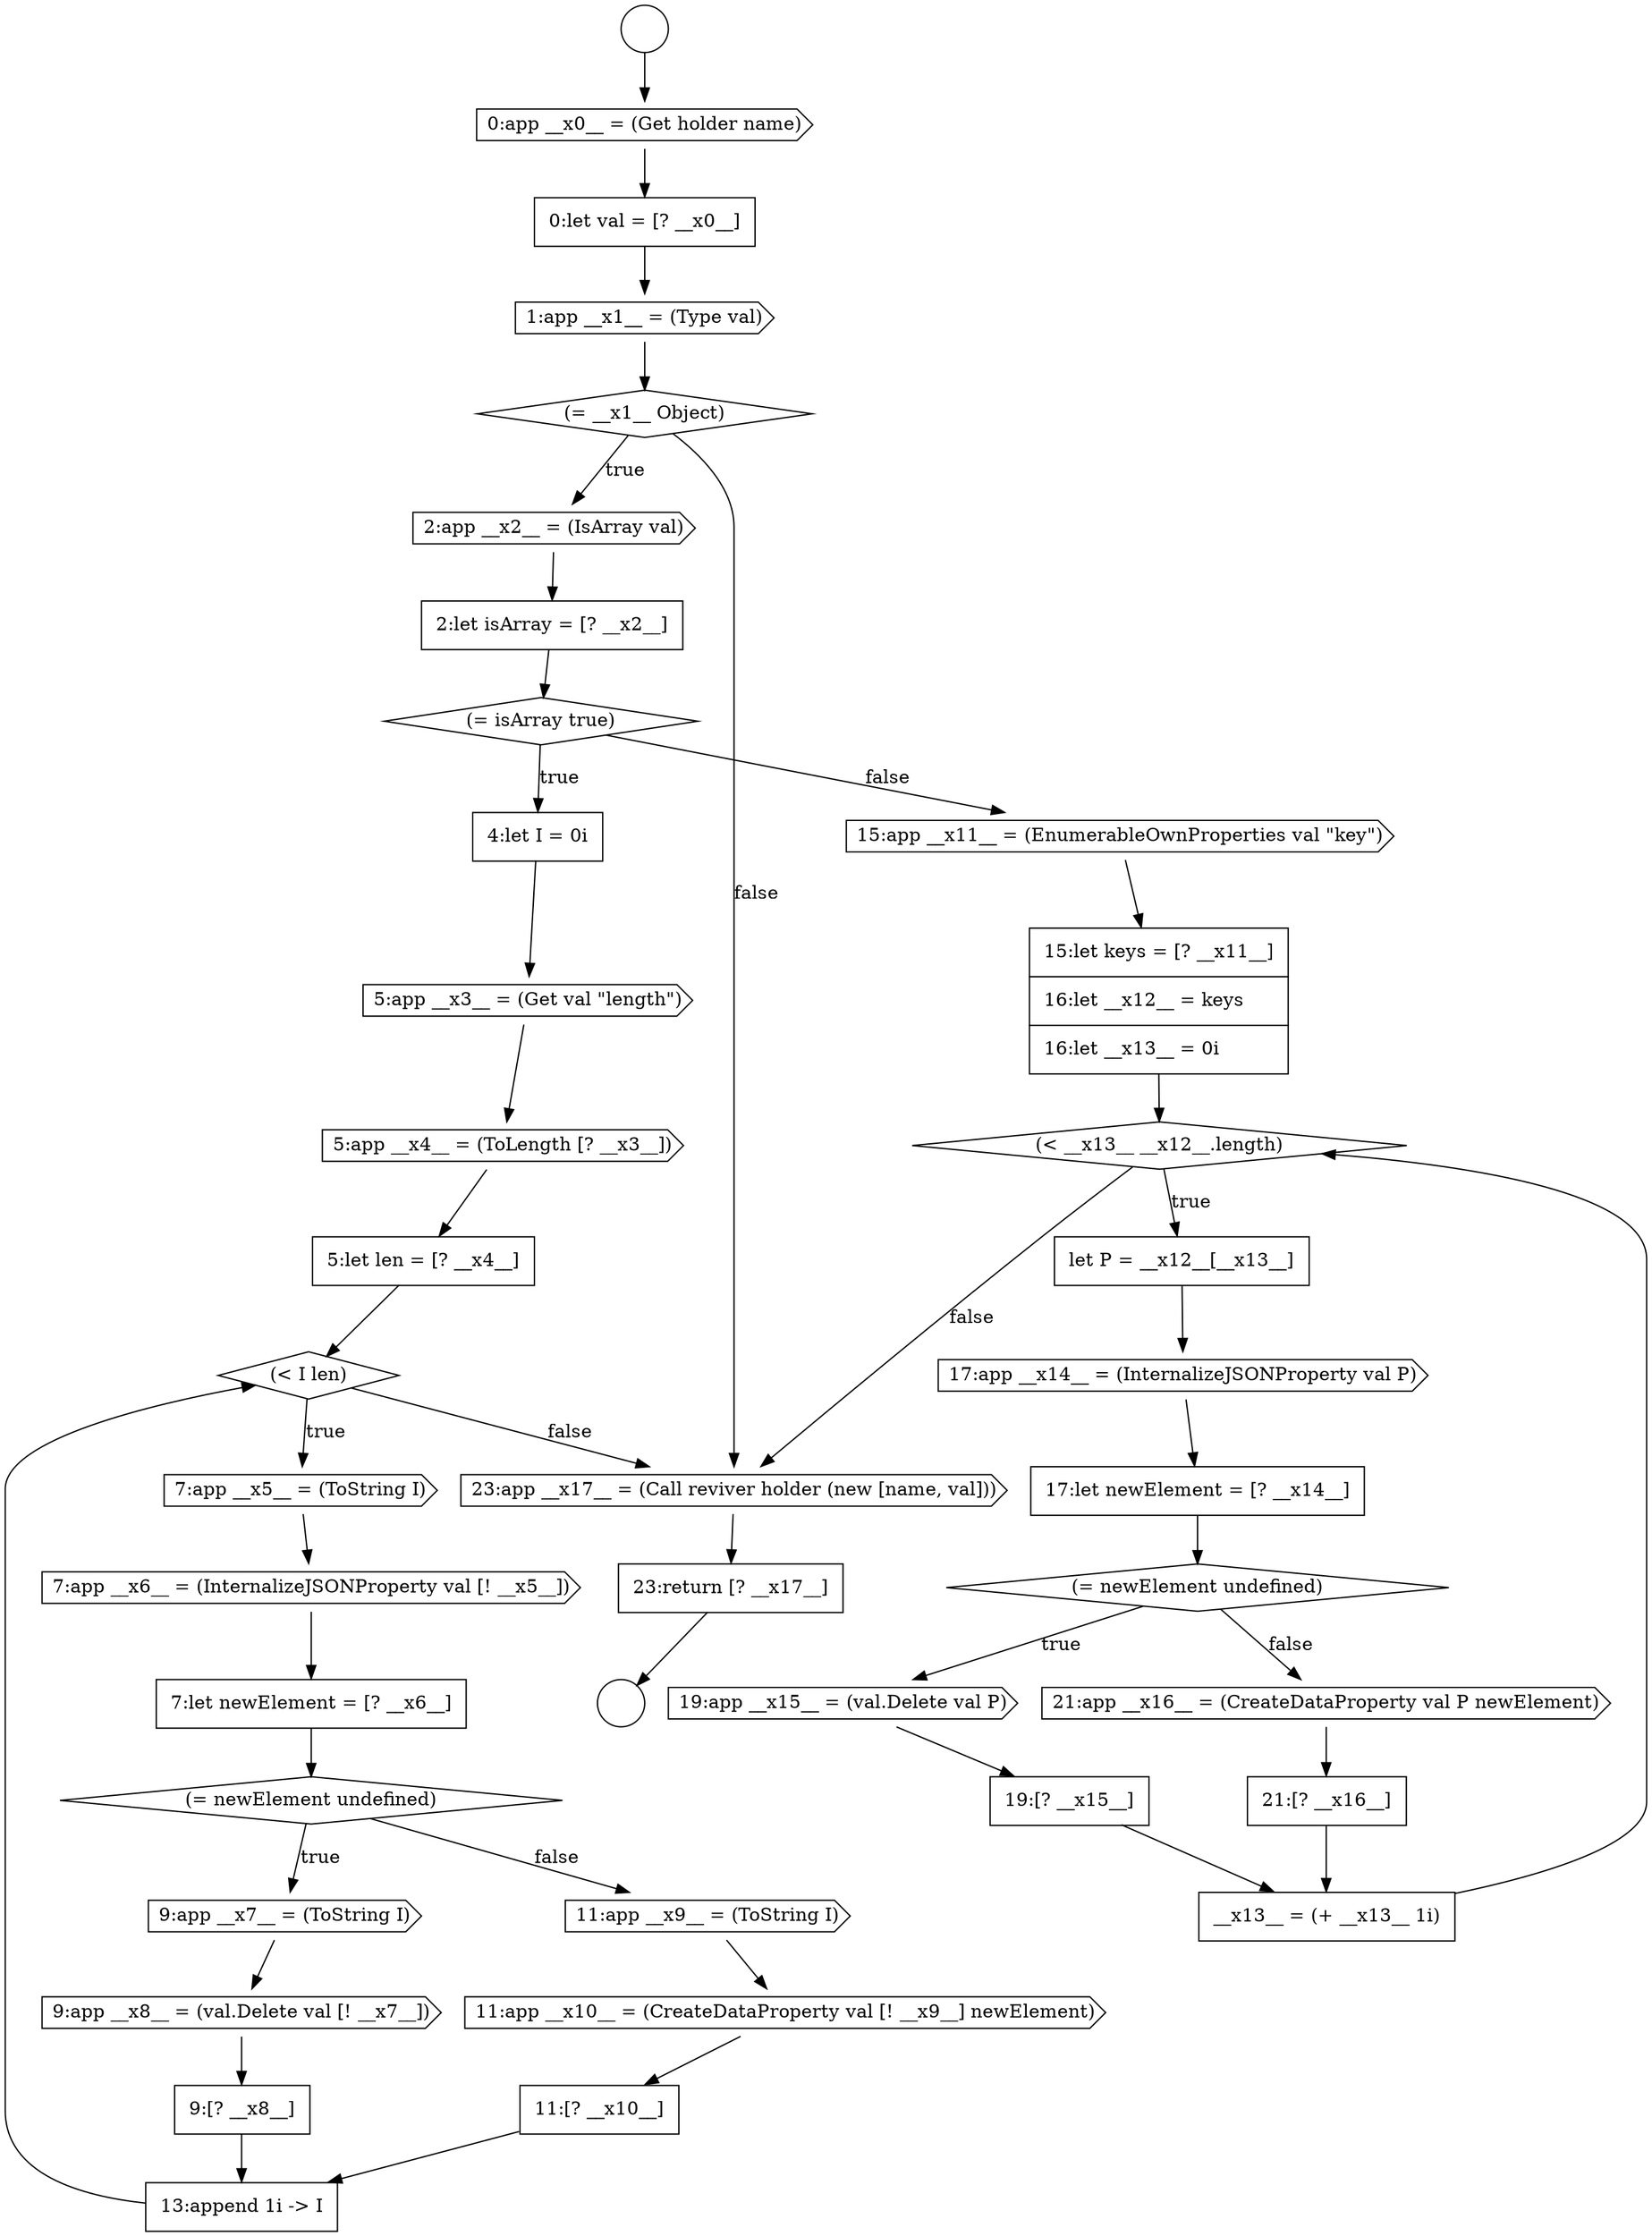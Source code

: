 digraph {
  node0 [shape=circle label=" " color="black" fillcolor="white" style=filled]
  node5 [shape=diamond, label=<<font color="black">(= __x1__ Object)</font>> color="black" fillcolor="white" style=filled]
  node10 [shape=cds, label=<<font color="black">5:app __x3__ = (Get val &quot;length&quot;)</font>> color="black" fillcolor="white" style=filled]
  node14 [shape=cds, label=<<font color="black">7:app __x5__ = (ToString I)</font>> color="black" fillcolor="white" style=filled]
  node1 [shape=circle label=" " color="black" fillcolor="white" style=filled]
  node6 [shape=cds, label=<<font color="black">2:app __x2__ = (IsArray val)</font>> color="black" fillcolor="white" style=filled]
  node9 [shape=none, margin=0, label=<<font color="black">
    <table border="0" cellborder="1" cellspacing="0" cellpadding="10">
      <tr><td align="left">4:let I = 0i</td></tr>
    </table>
  </font>> color="black" fillcolor="white" style=filled]
  node13 [shape=diamond, label=<<font color="black">(&lt; I len)</font>> color="black" fillcolor="white" style=filled]
  node2 [shape=cds, label=<<font color="black">0:app __x0__ = (Get holder name)</font>> color="black" fillcolor="white" style=filled]
  node12 [shape=none, margin=0, label=<<font color="black">
    <table border="0" cellborder="1" cellspacing="0" cellpadding="10">
      <tr><td align="left">5:let len = [? __x4__]</td></tr>
    </table>
  </font>> color="black" fillcolor="white" style=filled]
  node7 [shape=none, margin=0, label=<<font color="black">
    <table border="0" cellborder="1" cellspacing="0" cellpadding="10">
      <tr><td align="left">2:let isArray = [? __x2__]</td></tr>
    </table>
  </font>> color="black" fillcolor="white" style=filled]
  node18 [shape=cds, label=<<font color="black">9:app __x7__ = (ToString I)</font>> color="black" fillcolor="white" style=filled]
  node11 [shape=cds, label=<<font color="black">5:app __x4__ = (ToLength [? __x3__])</font>> color="black" fillcolor="white" style=filled]
  node8 [shape=diamond, label=<<font color="black">(= isArray true)</font>> color="black" fillcolor="white" style=filled]
  node4 [shape=cds, label=<<font color="black">1:app __x1__ = (Type val)</font>> color="black" fillcolor="white" style=filled]
  node15 [shape=cds, label=<<font color="black">7:app __x6__ = (InternalizeJSONProperty val [! __x5__])</font>> color="black" fillcolor="white" style=filled]
  node24 [shape=none, margin=0, label=<<font color="black">
    <table border="0" cellborder="1" cellspacing="0" cellpadding="10">
      <tr><td align="left">13:append 1i -&gt; I</td></tr>
    </table>
  </font>> color="black" fillcolor="white" style=filled]
  node37 [shape=cds, label=<<font color="black">23:app __x17__ = (Call reviver holder (new [name, val]))</font>> color="black" fillcolor="white" style=filled]
  node25 [shape=cds, label=<<font color="black">15:app __x11__ = (EnumerableOwnProperties val &quot;key&quot;)</font>> color="black" fillcolor="white" style=filled]
  node20 [shape=none, margin=0, label=<<font color="black">
    <table border="0" cellborder="1" cellspacing="0" cellpadding="10">
      <tr><td align="left">9:[? __x8__]</td></tr>
    </table>
  </font>> color="black" fillcolor="white" style=filled]
  node29 [shape=cds, label=<<font color="black">17:app __x14__ = (InternalizeJSONProperty val P)</font>> color="black" fillcolor="white" style=filled]
  node21 [shape=cds, label=<<font color="black">11:app __x9__ = (ToString I)</font>> color="black" fillcolor="white" style=filled]
  node33 [shape=none, margin=0, label=<<font color="black">
    <table border="0" cellborder="1" cellspacing="0" cellpadding="10">
      <tr><td align="left">19:[? __x15__]</td></tr>
    </table>
  </font>> color="black" fillcolor="white" style=filled]
  node28 [shape=none, margin=0, label=<<font color="black">
    <table border="0" cellborder="1" cellspacing="0" cellpadding="10">
      <tr><td align="left">let P = __x12__[__x13__]</td></tr>
    </table>
  </font>> color="black" fillcolor="white" style=filled]
  node38 [shape=none, margin=0, label=<<font color="black">
    <table border="0" cellborder="1" cellspacing="0" cellpadding="10">
      <tr><td align="left">23:return [? __x17__]</td></tr>
    </table>
  </font>> color="black" fillcolor="white" style=filled]
  node17 [shape=diamond, label=<<font color="black">(= newElement undefined)</font>> color="black" fillcolor="white" style=filled]
  node32 [shape=cds, label=<<font color="black">19:app __x15__ = (val.Delete val P)</font>> color="black" fillcolor="white" style=filled]
  node34 [shape=cds, label=<<font color="black">21:app __x16__ = (CreateDataProperty val P newElement)</font>> color="black" fillcolor="white" style=filled]
  node22 [shape=cds, label=<<font color="black">11:app __x10__ = (CreateDataProperty val [! __x9__] newElement)</font>> color="black" fillcolor="white" style=filled]
  node27 [shape=diamond, label=<<font color="black">(&lt; __x13__ __x12__.length)</font>> color="black" fillcolor="white" style=filled]
  node3 [shape=none, margin=0, label=<<font color="black">
    <table border="0" cellborder="1" cellspacing="0" cellpadding="10">
      <tr><td align="left">0:let val = [? __x0__]</td></tr>
    </table>
  </font>> color="black" fillcolor="white" style=filled]
  node35 [shape=none, margin=0, label=<<font color="black">
    <table border="0" cellborder="1" cellspacing="0" cellpadding="10">
      <tr><td align="left">21:[? __x16__]</td></tr>
    </table>
  </font>> color="black" fillcolor="white" style=filled]
  node16 [shape=none, margin=0, label=<<font color="black">
    <table border="0" cellborder="1" cellspacing="0" cellpadding="10">
      <tr><td align="left">7:let newElement = [? __x6__]</td></tr>
    </table>
  </font>> color="black" fillcolor="white" style=filled]
  node31 [shape=diamond, label=<<font color="black">(= newElement undefined)</font>> color="black" fillcolor="white" style=filled]
  node26 [shape=none, margin=0, label=<<font color="black">
    <table border="0" cellborder="1" cellspacing="0" cellpadding="10">
      <tr><td align="left">15:let keys = [? __x11__]</td></tr>
      <tr><td align="left">16:let __x12__ = keys</td></tr>
      <tr><td align="left">16:let __x13__ = 0i</td></tr>
    </table>
  </font>> color="black" fillcolor="white" style=filled]
  node23 [shape=none, margin=0, label=<<font color="black">
    <table border="0" cellborder="1" cellspacing="0" cellpadding="10">
      <tr><td align="left">11:[? __x10__]</td></tr>
    </table>
  </font>> color="black" fillcolor="white" style=filled]
  node36 [shape=none, margin=0, label=<<font color="black">
    <table border="0" cellborder="1" cellspacing="0" cellpadding="10">
      <tr><td align="left">__x13__ = (+ __x13__ 1i)</td></tr>
    </table>
  </font>> color="black" fillcolor="white" style=filled]
  node30 [shape=none, margin=0, label=<<font color="black">
    <table border="0" cellborder="1" cellspacing="0" cellpadding="10">
      <tr><td align="left">17:let newElement = [? __x14__]</td></tr>
    </table>
  </font>> color="black" fillcolor="white" style=filled]
  node19 [shape=cds, label=<<font color="black">9:app __x8__ = (val.Delete val [! __x7__])</font>> color="black" fillcolor="white" style=filled]
  node3 -> node4 [ color="black"]
  node17 -> node18 [label=<<font color="black">true</font>> color="black"]
  node17 -> node21 [label=<<font color="black">false</font>> color="black"]
  node11 -> node12 [ color="black"]
  node24 -> node13 [ color="black"]
  node0 -> node2 [ color="black"]
  node9 -> node10 [ color="black"]
  node37 -> node38 [ color="black"]
  node26 -> node27 [ color="black"]
  node10 -> node11 [ color="black"]
  node4 -> node5 [ color="black"]
  node25 -> node26 [ color="black"]
  node21 -> node22 [ color="black"]
  node33 -> node36 [ color="black"]
  node32 -> node33 [ color="black"]
  node28 -> node29 [ color="black"]
  node29 -> node30 [ color="black"]
  node8 -> node9 [label=<<font color="black">true</font>> color="black"]
  node8 -> node25 [label=<<font color="black">false</font>> color="black"]
  node38 -> node1 [ color="black"]
  node7 -> node8 [ color="black"]
  node34 -> node35 [ color="black"]
  node18 -> node19 [ color="black"]
  node2 -> node3 [ color="black"]
  node15 -> node16 [ color="black"]
  node19 -> node20 [ color="black"]
  node35 -> node36 [ color="black"]
  node12 -> node13 [ color="black"]
  node31 -> node32 [label=<<font color="black">true</font>> color="black"]
  node31 -> node34 [label=<<font color="black">false</font>> color="black"]
  node22 -> node23 [ color="black"]
  node6 -> node7 [ color="black"]
  node23 -> node24 [ color="black"]
  node14 -> node15 [ color="black"]
  node27 -> node28 [label=<<font color="black">true</font>> color="black"]
  node27 -> node37 [label=<<font color="black">false</font>> color="black"]
  node13 -> node14 [label=<<font color="black">true</font>> color="black"]
  node13 -> node37 [label=<<font color="black">false</font>> color="black"]
  node30 -> node31 [ color="black"]
  node20 -> node24 [ color="black"]
  node5 -> node6 [label=<<font color="black">true</font>> color="black"]
  node5 -> node37 [label=<<font color="black">false</font>> color="black"]
  node16 -> node17 [ color="black"]
  node36 -> node27 [ color="black"]
}
